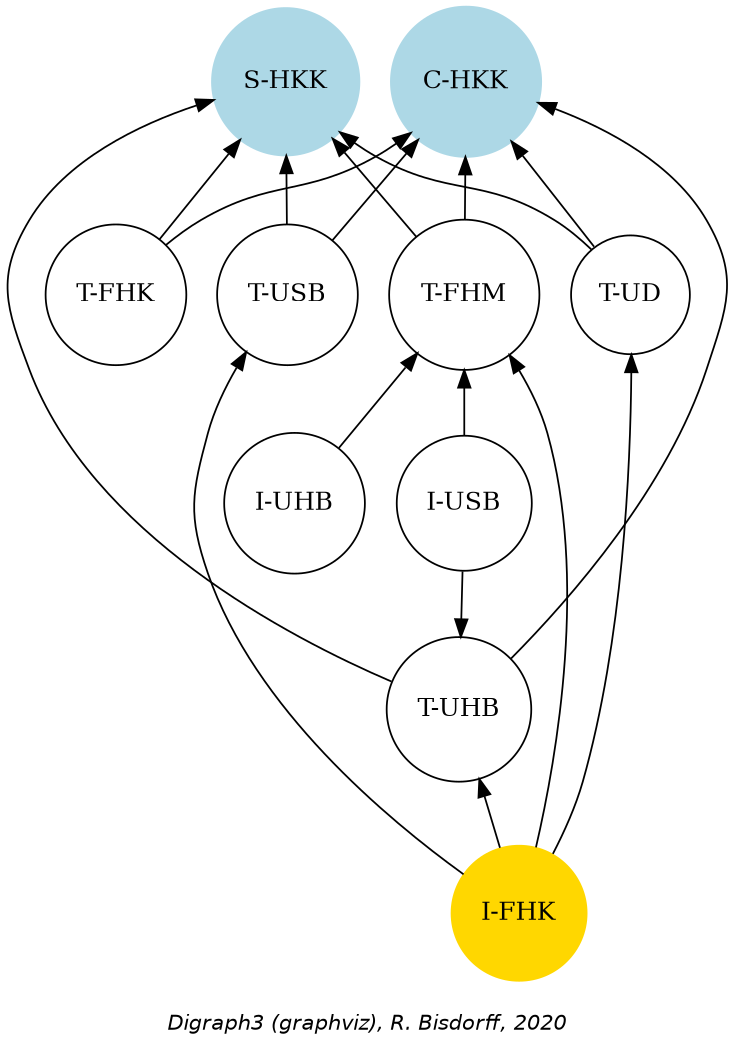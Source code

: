 digraph G {
graph [ fontname = "Helvetica-Oblique",
 fontsize = 12,
 label = "\nDigraph3 (graphviz), R. Bisdorff, 2020", size="7,7"];
n1 [shape = "circle", label = "T-UD"];
n2 [shape = "circle", label = "T-FHK"];
n3 [shape = "circle", label = "T-FHM"];
n4 [shape = "circle", label = "I-FHK", style = "filled", color = gold];
n5 [shape = "circle", label = "T-USB"];
n6 [shape = "circle", label = "I-USB"];
n7 [shape = "circle", label = "T-UHB"];
n8 [shape = "circle", label = "I-UHB"];
n9 [shape = "circle", label = "S-HKK", style = "filled", color = lightblue];
n10 [shape = "circle", label = "C-HKK", style = "filled", color = lightblue];
n1-> n4 [dir=back, color=black] ;
n1-> n9 [dir=forward, color=black] ;
n1-> n10 [dir=forward, color=black] ;
n2-> n9 [dir=forward, color=black] ;
n2-> n10 [dir=forward, color=black] ;
n3-> n4 [dir=back, color=black] ;
n3-> n6 [dir=back, color=black] ;
n3-> n8 [dir=back, color=black] ;
n3-> n9 [dir=forward, color=black] ;
n3-> n10 [dir=forward, color=black] ;
n4-> n5 [dir=forward, color=black] ;
n4-> n7 [dir=forward, color=black] ;
n5-> n9 [dir=forward, color=black] ;
n5-> n10 [dir=forward, color=black] ;
n6-> n7 [dir=forward, color=black] ;
n7-> n9 [dir=forward, color=black] ;
n7-> n10 [dir=forward, color=black] ;
{rank=max; n4 }
{rank=min; n9 n10 }
}
